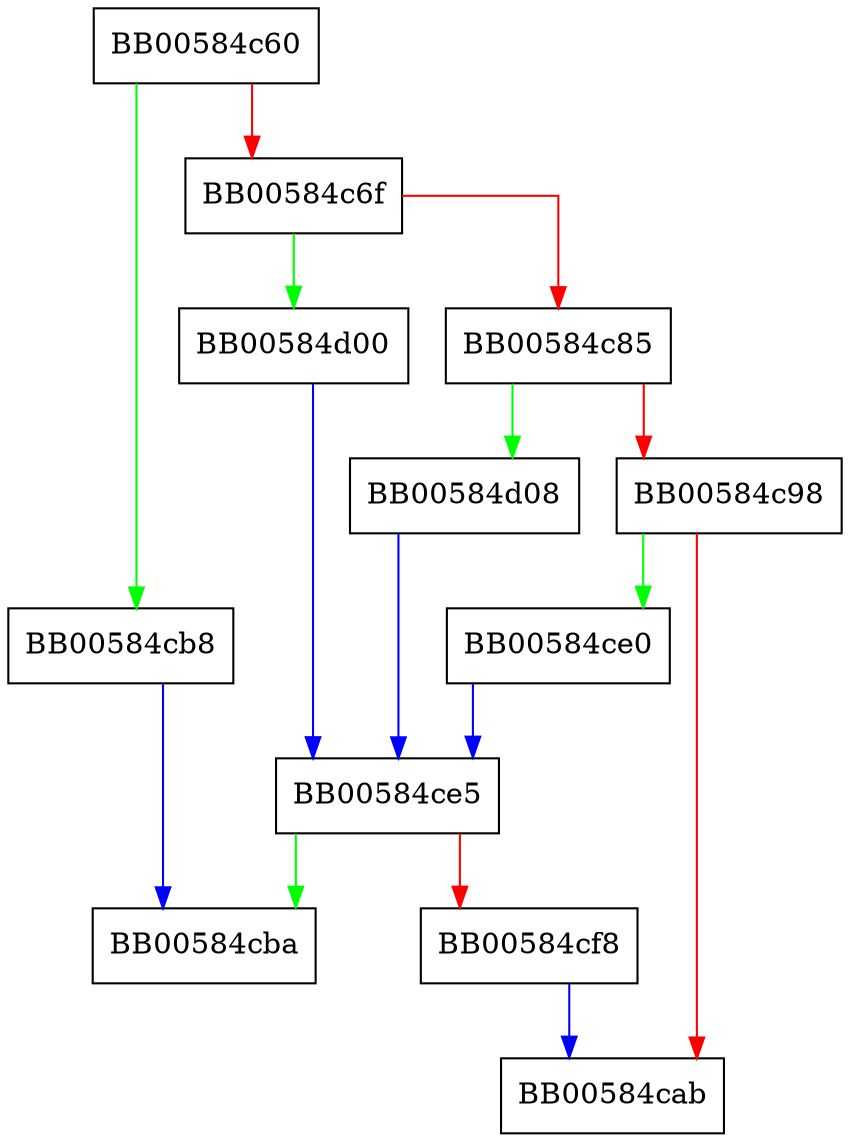 digraph ossl_ec_set_check_group_type_from_name {
  node [shape="box"];
  graph [splines=ortho];
  BB00584c60 -> BB00584cb8 [color="green"];
  BB00584c60 -> BB00584c6f [color="red"];
  BB00584c6f -> BB00584d00 [color="green"];
  BB00584c6f -> BB00584c85 [color="red"];
  BB00584c85 -> BB00584d08 [color="green"];
  BB00584c85 -> BB00584c98 [color="red"];
  BB00584c98 -> BB00584ce0 [color="green"];
  BB00584c98 -> BB00584cab [color="red"];
  BB00584cb8 -> BB00584cba [color="blue"];
  BB00584ce0 -> BB00584ce5 [color="blue"];
  BB00584ce5 -> BB00584cba [color="green"];
  BB00584ce5 -> BB00584cf8 [color="red"];
  BB00584cf8 -> BB00584cab [color="blue"];
  BB00584d00 -> BB00584ce5 [color="blue"];
  BB00584d08 -> BB00584ce5 [color="blue"];
}
